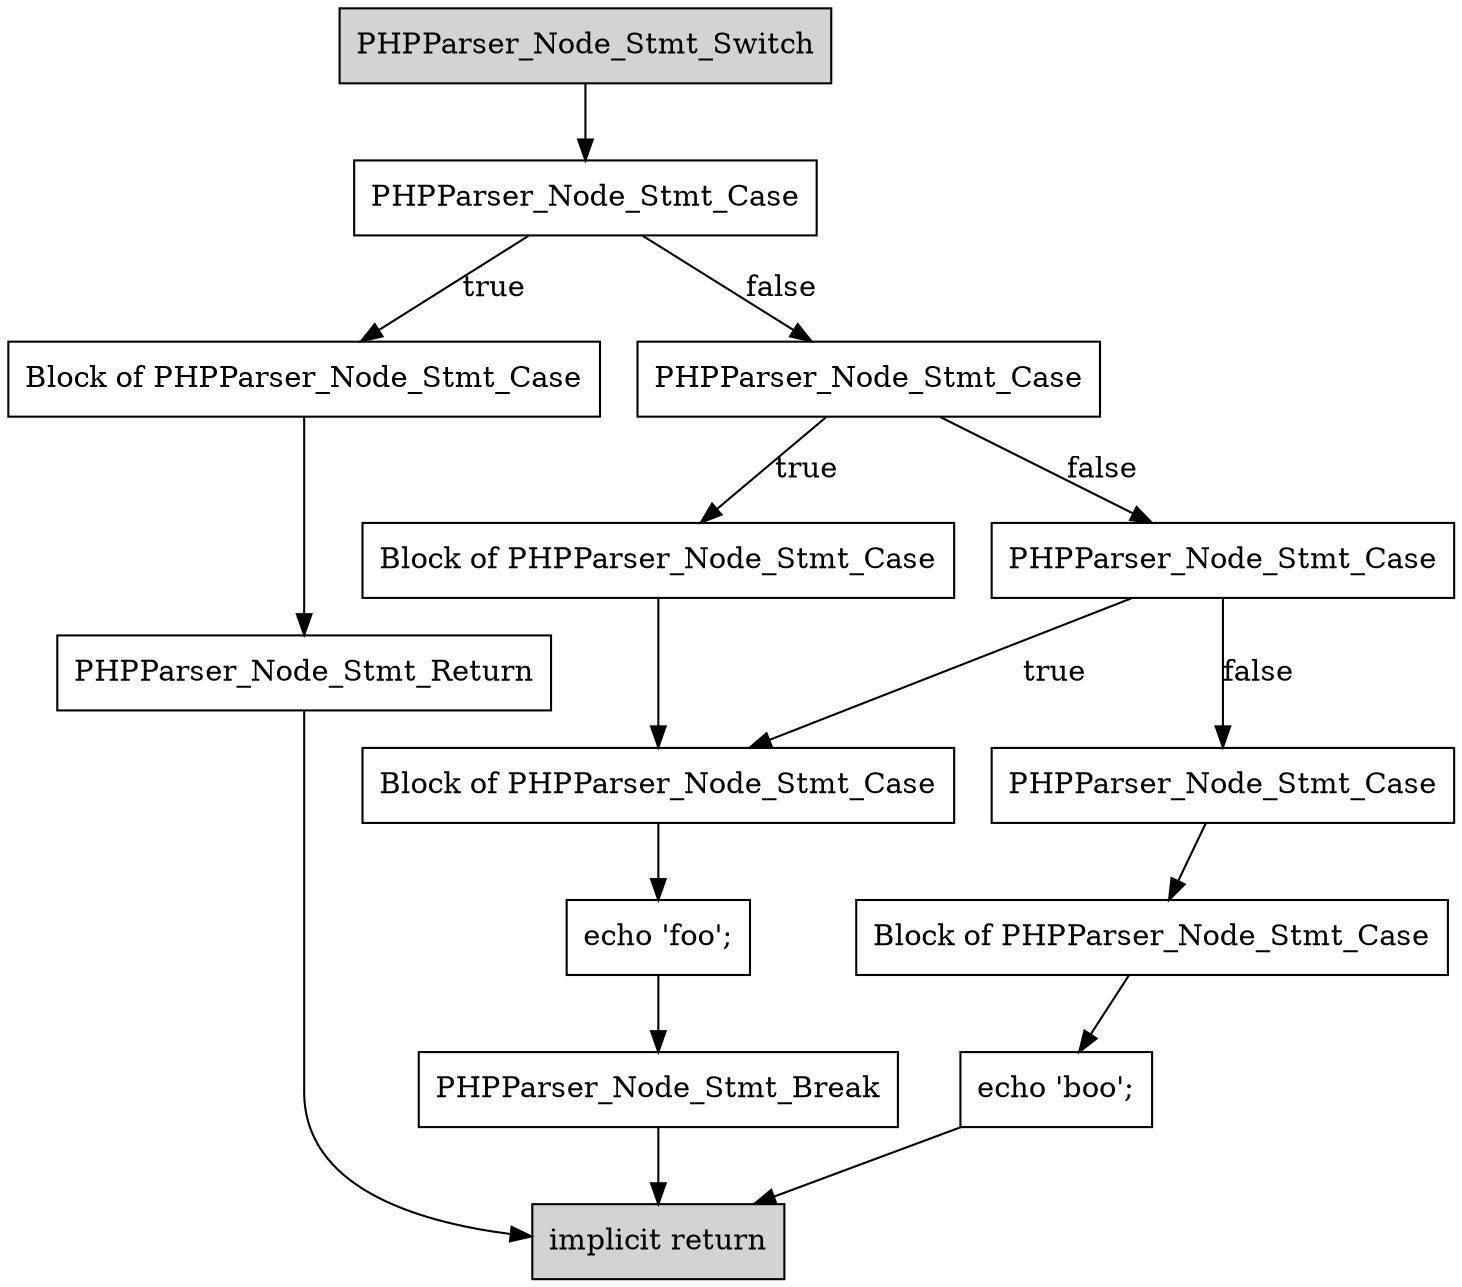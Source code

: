 digraph G {
    B1 [shape=box,label="implicit return",style=filled]
    B2 [shape=box,label="PHPParser_Node_Stmt_Switch",style=filled]
    B2 -> B3
    B4 [shape=box,label="PHPParser_Node_Stmt_Return"]
    B4 -> B1
    B5 [shape=box,label="Block of PHPParser_Node_Stmt_Case"]
    B5 -> B4
    B3 [shape=box,label="PHPParser_Node_Stmt_Case"]
    B3 -> B5 [label="true"]
    B3 -> B6 [label="false"]
    B6 [shape=box,label="PHPParser_Node_Stmt_Case"]
    B6 -> B7 [label="true"]
    B6 -> B8 [label="false"]
    B7 [shape=box,label="Block of PHPParser_Node_Stmt_Case"]
    B7 -> B9
    B9 [shape=box,label="Block of PHPParser_Node_Stmt_Case"]
    B9 -> B10
    B8 [shape=box,label="PHPParser_Node_Stmt_Case"]
    B8 -> B9 [label="true"]
    B8 -> B11 [label="false"]
    B10 [shape=box,label="echo 'foo';"]
    B10 -> B12
    B12 [shape=box,label="PHPParser_Node_Stmt_Break"]
    B12 -> B1
    B11 [shape=box,label="PHPParser_Node_Stmt_Case"]
    B11 -> B13
    B14 [shape=box,label="echo 'boo';"]
    B14 -> B1
    B13 [shape=box,label="Block of PHPParser_Node_Stmt_Case"]
    B13 -> B14
}